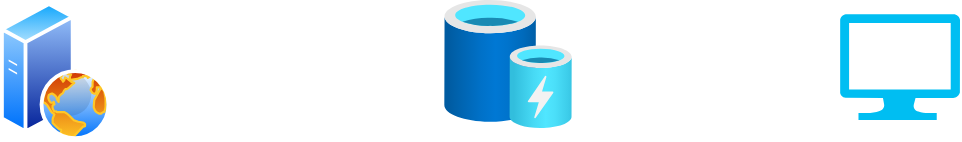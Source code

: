 <mxfile version="19.0.0" type="github">
  <diagram id="au0NJiRwb0H63SD7Jq2o" name="Page-1">
    <mxGraphModel dx="946" dy="645" grid="1" gridSize="10" guides="1" tooltips="1" connect="1" arrows="1" fold="1" page="1" pageScale="1" pageWidth="827" pageHeight="1169" math="0" shadow="0">
      <root>
        <mxCell id="0" />
        <mxCell id="1" parent="0" />
        <mxCell id="0MbOEExsgdYzCz0NGTzT-1" value="" style="aspect=fixed;html=1;points=[];align=center;image;fontSize=12;image=img/lib/azure2/general/Cache.svg;" vertex="1" parent="1">
          <mxGeometry x="382" y="120" width="64" height="64" as="geometry" />
        </mxCell>
        <mxCell id="0MbOEExsgdYzCz0NGTzT-2" value="" style="aspect=fixed;perimeter=ellipsePerimeter;html=1;align=center;shadow=0;dashed=0;spacingTop=3;image;image=img/lib/active_directory/web_server.svg;" vertex="1" parent="1">
          <mxGeometry x="160" y="121" width="55.2" height="69" as="geometry" />
        </mxCell>
        <mxCell id="0MbOEExsgdYzCz0NGTzT-3" value="" style="verticalLabelPosition=bottom;html=1;verticalAlign=top;align=center;strokeColor=none;fillColor=#00BEF2;shape=mxgraph.azure.computer;pointerEvents=1;" vertex="1" parent="1">
          <mxGeometry x="580" y="127" width="60" height="53" as="geometry" />
        </mxCell>
      </root>
    </mxGraphModel>
  </diagram>
</mxfile>
